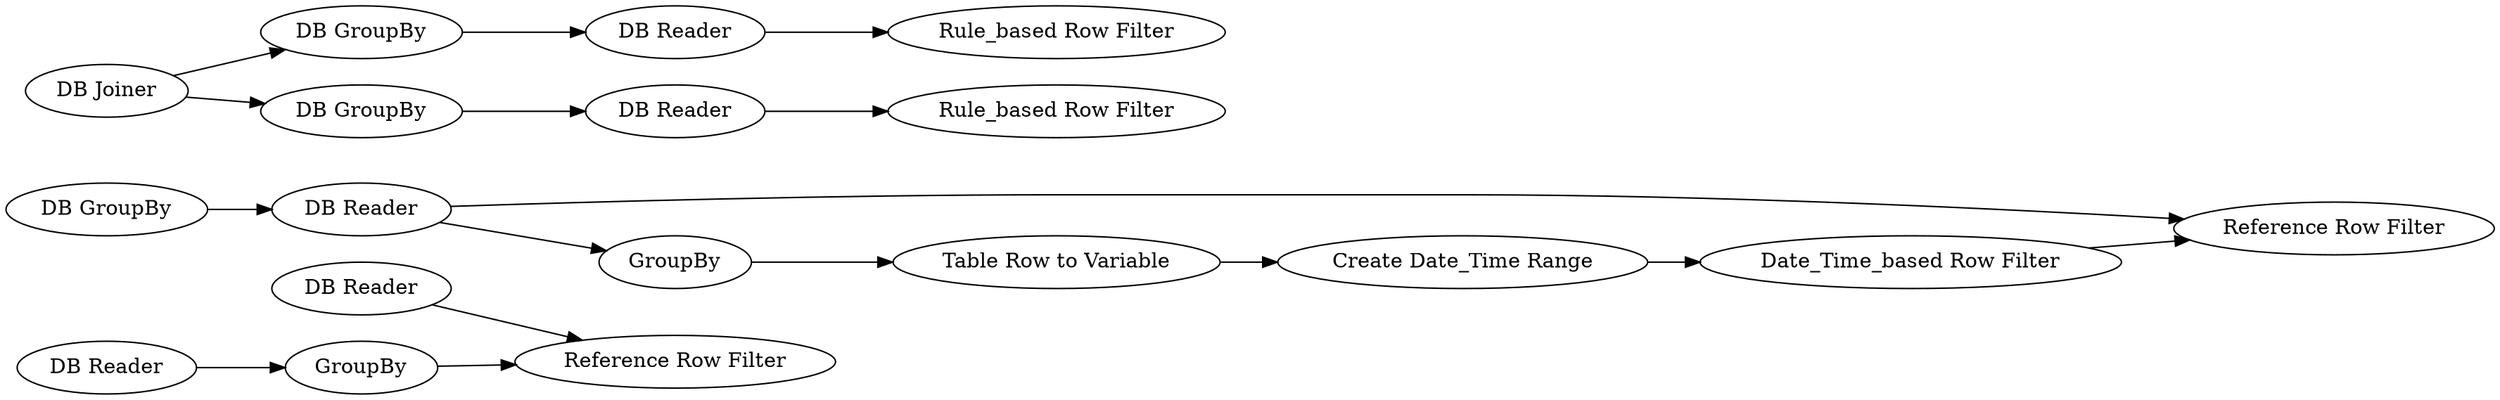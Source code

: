digraph {
	"7779378573842535080_126" [label="DB Reader"]
	"7779378573842535080_120" [label="DB Reader"]
	"7779378573842535080_124" [label="Reference Row Filter"]
	"7779378573842535080_130" [label="Reference Row Filter"]
	"7779378573842535080_137" [label="Rule_based Row Filter"]
	"7779378573842535080_128" [label="DB GroupBy"]
	"7779378573842535080_133" [label="Table Row to Variable"]
	"7779378573842535080_135" [label="DB Joiner"]
	"7779378573842535080_131" [label="Create Date_Time Range"]
	"7779378573842535080_138" [label="DB GroupBy"]
	"7779378573842535080_132" [label=GroupBy]
	"7779378573842535080_129" [label="DB Reader"]
	"7779378573842535080_139" [label="DB GroupBy"]
	"7779378573842535080_136" [label="DB Reader"]
	"7779378573842535080_134" [label="Date_Time_based Row Filter"]
	"7779378573842535080_123" [label=GroupBy]
	"7779378573842535080_141" [label="Rule_based Row Filter"]
	"7779378573842535080_140" [label="DB Reader"]
	"7779378573842535080_123" -> "7779378573842535080_124"
	"7779378573842535080_135" -> "7779378573842535080_139"
	"7779378573842535080_128" -> "7779378573842535080_129"
	"7779378573842535080_136" -> "7779378573842535080_137"
	"7779378573842535080_139" -> "7779378573842535080_140"
	"7779378573842535080_129" -> "7779378573842535080_130"
	"7779378573842535080_132" -> "7779378573842535080_133"
	"7779378573842535080_140" -> "7779378573842535080_141"
	"7779378573842535080_133" -> "7779378573842535080_131"
	"7779378573842535080_129" -> "7779378573842535080_132"
	"7779378573842535080_135" -> "7779378573842535080_138"
	"7779378573842535080_120" -> "7779378573842535080_123"
	"7779378573842535080_138" -> "7779378573842535080_136"
	"7779378573842535080_131" -> "7779378573842535080_134"
	"7779378573842535080_126" -> "7779378573842535080_124"
	"7779378573842535080_134" -> "7779378573842535080_130"
	rankdir=LR
}
